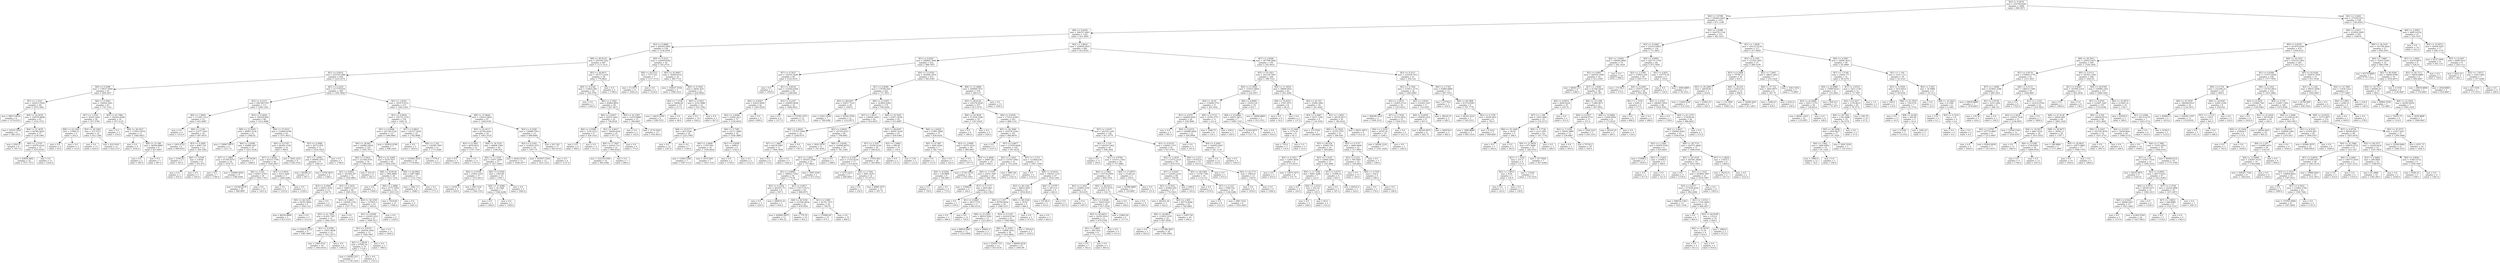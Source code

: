 digraph Tree {
node [shape=box] ;
0 [label="X[3] <= 0.4479\nmse = 332700.8585\nsamples = 2000\nvalue = 996.3975"] ;
1 [label="X[6] <= 3.0789\nmse = 293843.0925\nsamples = 1472\nvalue = 871.1189"] ;
0 -> 1 [labeldistance=2.5, labelangle=45, headlabel="True"] ;
2 [label="X[0] <= 0.6166\nmse = 266357.4401\nsamples = 1221\nvalue = 951.2695"] ;
1 -> 2 ;
3 [label="X[2] <= 6.0866\nmse = 264293.0901\nsamples = 539\nvalue = 1126.2839"] ;
2 -> 3 ;
4 [label="X[8] <= 40.0118\nmse = 250199.3162\nsamples = 497\nvalue = 1171.5131"] ;
3 -> 4 ;
5 [label="X[1] <= 0.8432\nmse = 235530.1866\nsamples = 439\nvalue = 1223.2574"] ;
4 -> 5 ;
6 [label="X[0] <= 0.5298\nmse = 179037.4469\nsamples = 91\nvalue = 909.2637"] ;
5 -> 6 ;
7 [label="X[7] <= 1.5321\nmse = 162015.5594\nsamples = 49\nvalue = 1074.3061"] ;
6 -> 7 ;
8 [label="mse = 98073.8056\nsamples = 6\nvalue = 1374.8333"] ;
7 -> 8 ;
9 [label="X[4] <= 22.5678\nmse = 156576.8848\nsamples = 43\nvalue = 1032.3721"] ;
7 -> 9 ;
10 [label="mse = 43555.5556\nsamples = 6\nvalue = 380.3333"] ;
9 -> 10 ;
11 [label="X[4] <= 31.3678\nmse = 94780.5829\nsamples = 37\nvalue = 1138.1081"] ;
9 -> 11 ;
12 [label="mse = 4563.0\nsamples = 4\nvalue = 1817.0"] ;
11 -> 12 ;
13 [label="X[6] <= 2.5797\nmse = 43078.4518\nsamples = 33\nvalue = 1055.8182"] ;
11 -> 13 ;
14 [label="mse = 63858.3802\nsamples = 22\nvalue = 1071.7273"] ;
13 -> 14 ;
15 [label="mse = 0.0\nsamples = 11\nvalue = 1024.0"] ;
13 -> 15 ;
16 [label="X[0] <= 0.5945\nmse = 130042.2041\nsamples = 42\nvalue = 716.7143"] ;
6 -> 16 ;
17 [label="X[7] <= 1.5321\nmse = 25035.2441\nsamples = 26\nvalue = 557.5769"] ;
16 -> 17 ;
18 [label="X[8] <= 22.2303\nmse = 11990.25\nsamples = 4\nvalue = 202.5"] ;
17 -> 18 ;
19 [label="mse = 0.0\nsamples = 2\nvalue = 93.0"] ;
18 -> 19 ;
20 [label="mse = 0.0\nsamples = 2\nvalue = 312.0"] ;
18 -> 20 ;
21 [label="X[5] <= 44.3493\nmse = 315.5723\nsamples = 22\nvalue = 622.1364"] ;
17 -> 21 ;
22 [label="mse = 0.0\nsamples = 11\nvalue = 620.0"] ;
21 -> 22 ;
23 [label="mse = 622.0165\nsamples = 11\nvalue = 624.2727"] ;
21 -> 23 ;
24 [label="X[5] <= 41.7981\nmse = 192652.8398\nsamples = 16\nvalue = 975.3125"] ;
16 -> 24 ;
25 [label="mse = 0.0\nsamples = 3\nvalue = 510.0"] ;
24 -> 25 ;
26 [label="X[4] <= 36.3427\nmse = 175615.5976\nsamples = 13\nvalue = 1082.6923"] ;
24 -> 26 ;
27 [label="mse = 0.0\nsamples = 4\nvalue = 1634.0"] ;
26 -> 27 ;
28 [label="X[8] <= 23.188\nmse = 58544.8889\nsamples = 9\nvalue = 837.6667"] ;
26 -> 28 ;
29 [label="mse = 0.0\nsamples = 2\nvalue = 385.0"] ;
28 -> 29 ;
30 [label="mse = 0.0\nsamples = 7\nvalue = 967.0"] ;
28 -> 30 ;
31 [label="X[2] <= 2.2229\nmse = 217779.818\nsamples = 348\nvalue = 1305.3649"] ;
5 -> 31 ;
32 [label="X[3] <= 0.2215\nmse = 206748.5787\nsamples = 111\nvalue = 1092.1261"] ;
31 -> 32 ;
33 [label="X[4] <= 1.8929\nmse = 117262.1512\nsamples = 23\nvalue = 631.6087"] ;
32 -> 33 ;
34 [label="mse = 0.0\nsamples = 4\nvalue = 1314.0"] ;
33 -> 34 ;
35 [label="X[6] <= 2.536\nmse = 23277.1025\nsamples = 19\nvalue = 487.9474"] ;
33 -> 35 ;
36 [label="mse = 1003.4722\nsamples = 6\nvalue = 689.8333"] ;
35 -> 36 ;
37 [label="X[3] <= 0.2085\nmse = 6063.716\nsamples = 13\nvalue = 394.7692"] ;
35 -> 37 ;
38 [label="mse = 2190.24\nsamples = 5\nvalue = 303.4"] ;
37 -> 38 ;
39 [label="X[4] <= 3.6746\nmse = 5.8594\nsamples = 8\nvalue = 451.875"] ;
37 -> 39 ;
40 [label="mse = 0.0\nsamples = 3\nvalue = 455.0"] ;
39 -> 40 ;
41 [label="mse = 0.0\nsamples = 5\nvalue = 450.0"] ;
39 -> 41 ;
42 [label="X[3] <= 0.2829\nmse = 160220.909\nsamples = 88\nvalue = 1212.4886"] ;
32 -> 42 ;
43 [label="X[8] <= 21.0293\nmse = 99497.5136\nsamples = 25\nvalue = 1566.92"] ;
42 -> 43 ;
44 [label="mse = 138997.6875\nsamples = 4\nvalue = 1227.75"] ;
43 -> 44 ;
45 [label="X[6] <= 2.8386\nmse = 65888.3447\nsamples = 21\nvalue = 1631.5238"] ;
43 -> 45 ;
46 [label="X[7] <= 1.2802\nmse = 67344.9375\nsamples = 16\nvalue = 1676.75"] ;
45 -> 46 ;
47 [label="mse = 0.0\nsamples = 7\nvalue = 1780.0"] ;
46 -> 47 ;
48 [label="mse = 104983.8025\nsamples = 9\nvalue = 1596.4444"] ;
46 -> 48 ;
49 [label="mse = 33736.96\nsamples = 5\nvalue = 1486.8"] ;
45 -> 49 ;
50 [label="X[4] <= 27.0331\nmse = 114685.9748\nsamples = 63\nvalue = 1071.8413"] ;
42 -> 50 ;
51 [label="X[0] <= 0.5745\nmse = 89369.1538\nsamples = 52\nvalue = 999.0"] ;
50 -> 51 ;
52 [label="X[7] <= 1.8392\nmse = 83315.7769\nsamples = 46\nvalue = 1043.6957"] ;
51 -> 52 ;
53 [label="X[0] <= 0.541\nmse = 85811.0703\nsamples = 39\nvalue = 1003.1795"] ;
52 -> 53 ;
54 [label="mse = 114340.6278\nsamples = 29\nvalue = 986.6897"] ;
53 -> 54 ;
55 [label="mse = 0.0\nsamples = 10\nvalue = 1051.0"] ;
53 -> 55 ;
56 [label="X[3] <= 0.4016\nmse = 9312.2449\nsamples = 7\nvalue = 1269.4286"] ;
52 -> 56 ;
57 [label="mse = 0.0\nsamples = 4\nvalue = 1353.0"] ;
56 -> 57 ;
58 [label="mse = 0.0\nsamples = 3\nvalue = 1158.0"] ;
56 -> 58 ;
59 [label="mse = 3042.2222\nsamples = 6\nvalue = 656.3333"] ;
51 -> 59 ;
60 [label="X[3] <= 0.3686\nmse = 90712.876\nsamples = 11\nvalue = 1416.1818"] ;
50 -> 60 ;
61 [label="X[7] <= 1.8392\nmse = 60908.1875\nsamples = 8\nvalue = 1284.25"] ;
60 -> 61 ;
62 [label="mse = 66306.25\nsamples = 2\nvalue = 947.5"] ;
61 -> 62 ;
63 [label="mse = 8708.5833\nsamples = 6\nvalue = 1396.5"] ;
61 -> 63 ;
64 [label="mse = 0.0\nsamples = 3\nvalue = 1768.0"] ;
60 -> 64 ;
65 [label="X[1] <= 1.0252\nmse = 191675.6151\nsamples = 237\nvalue = 1405.2363"] ;
31 -> 65 ;
66 [label="X[1] <= 0.9924\nmse = 193732.1376\nsamples = 150\nvalue = 1495.32"] ;
65 -> 66 ;
67 [label="X[1] <= 0.9498\nmse = 191750.5726\nsamples = 127\nvalue = 1446.8661"] ;
66 -> 67 ;
68 [label="X[4] <= 28.903\nmse = 149962.0816\nsamples = 120\nvalue = 1495.7917"] ;
67 -> 68 ;
69 [label="X[0] <= 0.5923\nmse = 211500.9701\nsamples = 74\nvalue = 1396.0541"] ;
68 -> 69 ;
70 [label="X[1] <= 0.8921\nmse = 181959.347\nsamples = 72\nvalue = 1426.9861"] ;
69 -> 70 ;
71 [label="X[3] <= 0.3944\nmse = 64052.3542\nsamples = 12\nvalue = 1156.75"] ;
70 -> 71 ;
72 [label="X[5] <= 44.5223\nmse = 69781.6094\nsamples = 8\nvalue = 1063.125"] ;
71 -> 72 ;
73 [label="mse = 86250.8889\nsamples = 3\nvalue = 813.3333"] ;
72 -> 73 ;
74 [label="mse = 0.0\nsamples = 5\nvalue = 1213.0"] ;
72 -> 74 ;
75 [label="mse = 0.0\nsamples = 4\nvalue = 1344.0"] ;
71 -> 75 ;
76 [label="X[3] <= 0.3425\nmse = 188014.1322\nsamples = 60\nvalue = 1481.0333"] ;
70 -> 76 ;
77 [label="X[3] <= 0.2823\nmse = 194440.1192\nsamples = 35\nvalue = 1357.7714"] ;
76 -> 77 ;
78 [label="X[5] <= 41.7852\nmse = 61422.7367\nsamples = 31\nvalue = 1492.1935"] ;
77 -> 78 ;
79 [label="mse = 123670.2222\nsamples = 9\nvalue = 1687.6667"] ;
78 -> 79 ;
80 [label="X[1] <= 0.9399\nmse = 13931.9938\nsamples = 22\nvalue = 1412.2273"] ;
78 -> 80 ;
81 [label="mse = 2380.4722\nsamples = 18\nvalue = 1463.8333"] ;
80 -> 81 ;
82 [label="mse = 0.0\nsamples = 4\nvalue = 1180.0"] ;
80 -> 82 ;
83 [label="mse = 0.0\nsamples = 4\nvalue = 316.0"] ;
77 -> 83 ;
84 [label="X[4] <= 26.3195\nmse = 127967.6\nsamples = 25\nvalue = 1653.6"] ;
76 -> 84 ;
85 [label="X[1] <= 0.9399\nmse = 122055.0321\nsamples = 23\nvalue = 1690.5217"] ;
84 -> 85 ;
86 [label="X[1] <= 0.9319\nmse = 202636.3056\nsamples = 12\nvalue = 1568.1667"] ;
85 -> 86 ;
87 [label="X[2] <= 2.8628\nmse = 97085.16\nsamples = 10\nvalue = 1724.2"] ;
86 -> 87 ;
88 [label="mse = 138363.551\nsamples = 7\nvalue = 1734.1429"] ;
87 -> 88 ;
89 [label="mse = 0.0\nsamples = 3\nvalue = 1701.0"] ;
87 -> 89 ;
90 [label="mse = 0.0\nsamples = 2\nvalue = 788.0"] ;
86 -> 90 ;
91 [label="mse = 0.0\nsamples = 11\nvalue = 1824.0"] ;
85 -> 91 ;
92 [label="mse = 0.0\nsamples = 2\nvalue = 1229.0"] ;
84 -> 92 ;
93 [label="mse = 552.25\nsamples = 2\nvalue = 282.5"] ;
69 -> 93 ;
94 [label="X[5] <= 41.2299\nmse = 9218.7037\nsamples = 46\nvalue = 1656.2391"] ;
68 -> 94 ;
95 [label="X[8] <= 29.8136\nmse = 7802.8894\nsamples = 29\nvalue = 1611.7241"] ;
94 -> 95 ;
96 [label="mse = 0.0\nsamples = 5\nvalue = 1509.0"] ;
95 -> 96 ;
97 [label="X[6] <= 2.4886\nmse = 6772.1094\nsamples = 24\nvalue = 1633.125"] ;
95 -> 97 ;
98 [label="mse = 7619.84\nsamples = 15\nvalue = 1598.4"] ;
97 -> 98 ;
99 [label="mse = 0.0\nsamples = 9\nvalue = 1691.0"] ;
97 -> 99 ;
100 [label="X[4] <= 44.6983\nmse = 2487.0865\nsamples = 17\nvalue = 1732.1765"] ;
94 -> 100 ;
101 [label="mse = 1681.75\nsamples = 8\nvalue = 1688.5"] ;
100 -> 101 ;
102 [label="mse = 0.0\nsamples = 9\nvalue = 1771.0"] ;
100 -> 102 ;
103 [label="mse = 163632.9796\nsamples = 7\nvalue = 608.1429"] ;
67 -> 103 ;
104 [label="X[7] <= 0.8823\nmse = 120127.2439\nsamples = 23\nvalue = 1762.8696"] ;
66 -> 104 ;
105 [label="mse = 0.0\nsamples = 2\nvalue = 1652.0"] ;
104 -> 105 ;
106 [label="X[6] <= 2.192\nmse = 130285.7687\nsamples = 21\nvalue = 1773.4286"] ;
104 -> 106 ;
107 [label="mse = 143084.3435\nsamples = 19\nvalue = 1778.8421"] ;
106 -> 107 ;
108 [label="mse = 5776.0\nsamples = 2\nvalue = 1722.0"] ;
106 -> 108 ;
109 [label="X[8] <= 37.8644\nmse = 150015.0855\nsamples = 87\nvalue = 1249.9195"] ;
65 -> 109 ;
110 [label="X[5] <= 41.8117\nmse = 83764.0429\nsamples = 54\nvalue = 1403.3519"] ;
109 -> 110 ;
111 [label="X[3] <= 0.3401\nmse = 6870.0612\nsamples = 14\nvalue = 1707.7143"] ;
110 -> 111 ;
112 [label="mse = 0.0\nsamples = 3\nvalue = 1549.0"] ;
111 -> 112 ;
113 [label="mse = 0.0\nsamples = 11\nvalue = 1751.0"] ;
111 -> 113 ;
114 [label="X[8] <= 34.3333\nmse = 66906.1944\nsamples = 40\nvalue = 1296.825"] ;
110 -> 114 ;
115 [label="X[4] <= 11.3354\nmse = 33071.2099\nsamples = 27\nvalue = 1417.4444"] ;
114 -> 115 ;
116 [label="X[0] <= 0.5538\nmse = 21903.2318\nsamples = 17\nvalue = 1312.9412"] ;
115 -> 116 ;
117 [label="mse = 14161.0\nsamples = 2\nvalue = 929.0"] ;
116 -> 117 ;
118 [label="mse = 660.1156\nsamples = 15\nvalue = 1364.1333"] ;
116 -> 118 ;
119 [label="X[0] <= 0.5594\nmse = 1929.69\nsamples = 10\nvalue = 1595.1"] ;
115 -> 119 ;
120 [label="X[4] <= 27.6986\nmse = 16.5306\nsamples = 7\nvalue = 1566.4286"] ;
119 -> 120 ;
121 [label="mse = 0.0\nsamples = 2\nvalue = 1560.0"] ;
120 -> 121 ;
122 [label="mse = 0.0\nsamples = 5\nvalue = 1569.0"] ;
120 -> 122 ;
123 [label="mse = 0.0\nsamples = 3\nvalue = 1662.0"] ;
119 -> 123 ;
124 [label="mse = 44202.6746\nsamples = 13\nvalue = 1046.3077"] ;
114 -> 124 ;
125 [label="X[3] <= 0.3209\nmse = 156866.7952\nsamples = 33\nvalue = 998.8485"] ;
109 -> 125 ;
126 [label="X[3] <= 0.3183\nmse = 315824.1875\nsamples = 16\nvalue = 1057.75"] ;
125 -> 126 ;
127 [label="mse = 418307.5556\nsamples = 12\nvalue = 1031.3333"] ;
126 -> 127 ;
128 [label="mse = 0.0\nsamples = 4\nvalue = 1137.0"] ;
126 -> 128 ;
129 [label="mse = 921.301\nsamples = 17\nvalue = 943.4118"] ;
125 -> 129 ;
130 [label="X[5] <= 44.9071\nmse = 187573.2224\nsamples = 58\nvalue = 779.8621"] ;
4 -> 130 ;
131 [label="X[0] <= 0.5146\nmse = 118832.085\nsamples = 54\nvalue = 704.3704"] ;
130 -> 131 ;
132 [label="mse = 0.0\nsamples = 5\nvalue = 1263.0"] ;
131 -> 132 ;
133 [label="X[6] <= 2.1642\nmse = 95864.8855\nsamples = 49\nvalue = 647.3673"] ;
131 -> 133 ;
134 [label="X[6] <= 2.0957\nmse = 92670.1843\nsamples = 34\nvalue = 758.8529"] ;
133 -> 134 ;
135 [label="X[6] <= 2.0589\nmse = 7120.2222\nsamples = 9\nvalue = 430.3333"] ;
134 -> 135 ;
136 [label="mse = 0.0\nsamples = 6\nvalue = 490.0"] ;
135 -> 136 ;
137 [label="mse = 0.0\nsamples = 3\nvalue = 311.0"] ;
135 -> 137 ;
138 [label="X[2] <= 4.6017\nmse = 70628.0256\nsamples = 25\nvalue = 877.12"] ;
134 -> 138 ;
139 [label="X[4] <= 17.3647\nmse = 81622.712\nsamples = 21\nvalue = 896.9524"] ;
138 -> 139 ;
140 [label="mse = 122218.5306\nsamples = 14\nvalue = 905.4286"] ;
139 -> 140 ;
141 [label="mse = 0.0\nsamples = 7\nvalue = 880.0"] ;
139 -> 141 ;
142 [label="mse = 0.0\nsamples = 4\nvalue = 773.0"] ;
138 -> 142 ;
143 [label="X[5] <= 41.2587\nmse = 11076.0889\nsamples = 15\nvalue = 394.6667"] ;
133 -> 143 ;
144 [label="mse = 0.0\nsamples = 2\nvalue = 162.0"] ;
143 -> 144 ;
145 [label="mse = 3170.5562\nsamples = 13\nvalue = 430.4615"] ;
143 -> 145 ;
146 [label="mse = 0.0\nsamples = 4\nvalue = 1799.0"] ;
130 -> 146 ;
147 [label="X[0] <= 0.5212\nmse = 120409.8282\nsamples = 42\nvalue = 591.0714"] ;
3 -> 147 ;
148 [label="X[8] <= 20.2513\nmse = 7573.102\nsamples = 7\nvalue = 1117.5714"] ;
147 -> 148 ;
149 [label="mse = 15.1875\nsamples = 4\nvalue = 1042.25"] ;
148 -> 149 ;
150 [label="mse = 0.0\nsamples = 3\nvalue = 1218.0"] ;
148 -> 150 ;
151 [label="X[5] <= 43.6607\nmse = 76448.6335\nsamples = 35\nvalue = 485.7714"] ;
147 -> 151 ;
152 [label="mse = 193027.5556\nsamples = 3\nvalue = 1090.3333"] ;
151 -> 152 ;
153 [label="X[0] <= 0.5392\nmse = 28041.835\nsamples = 32\nvalue = 429.0938"] ;
151 -> 153 ;
154 [label="X[2] <= 7.1536\nmse = 19686.64\nsamples = 10\nvalue = 217.4"] ;
153 -> 154 ;
155 [label="mse = 16435.5556\nsamples = 6\nvalue = 298.3333"] ;
154 -> 155 ;
156 [label="mse = 0.0\nsamples = 4\nvalue = 96.0"] ;
154 -> 156 ;
157 [label="X[0] <= 0.5451\nmse = 2210.3988\nsamples = 22\nvalue = 525.3182"] ;
153 -> 157 ;
158 [label="mse = 0.0\nsamples = 19\nvalue = 544.0"] ;
157 -> 158 ;
159 [label="mse = 0.0\nsamples = 3\nvalue = 407.0"] ;
157 -> 159 ;
160 [label="X[2] <= 2.8654\nmse = 224649.5035\nsamples = 682\nvalue = 812.9516"] ;
2 -> 160 ;
161 [label="X[1] <= 0.8247\nmse = 208892.7849\nsamples = 532\nvalue = 888.7857"] ;
160 -> 161 ;
162 [label="X[7] <= 0.7627\nmse = 124535.4289\nsamples = 60\nvalue = 1232.9333"] ;
161 -> 162 ;
163 [label="mse = 0.0\nsamples = 2\nvalue = 1954.0"] ;
162 -> 163 ;
164 [label="X[1] <= 0.8218\nmse = 110282.6504\nsamples = 58\nvalue = 1208.069"] ;
162 -> 164 ;
165 [label="X[0] <= 0.8267\nmse = 43625.4994\nsamples = 42\nvalue = 1285.0238"] ;
164 -> 165 ;
166 [label="X[2] <= 2.0048\nmse = 25584.2411\nsamples = 37\nvalue = 1338.4054"] ;
165 -> 166 ;
167 [label="X[8] <= 33.0177\nmse = 923.5346\nsamples = 19\nvalue = 1223.7895"] ;
166 -> 167 ;
168 [label="mse = 0.0\nsamples = 12\nvalue = 1247.0"] ;
167 -> 168 ;
169 [label="mse = 0.0\nsamples = 7\nvalue = 1184.0"] ;
167 -> 169 ;
170 [label="X[0] <= 0.7385\nmse = 23111.3488\nsamples = 18\nvalue = 1459.3889"] ;
166 -> 170 ;
171 [label="X[6] <= 2.6468\nmse = 11547.801\nsamples = 14\nvalue = 1520.6429"] ;
170 -> 171 ;
172 [label="mse = 12460.5306\nsamples = 7\nvalue = 1587.5714"] ;
171 -> 172 ;
173 [label="mse = 1676.2041\nsamples = 7\nvalue = 1453.7143"] ;
171 -> 173 ;
174 [label="X[1] <= 0.8206\nmse = 4489.0\nsamples = 4\nvalue = 1245.0"] ;
170 -> 174 ;
175 [label="mse = 0.0\nsamples = 2\nvalue = 1178.0"] ;
174 -> 175 ;
176 [label="mse = 0.0\nsamples = 2\nvalue = 1312.0"] ;
174 -> 176 ;
177 [label="mse = 0.0\nsamples = 5\nvalue = 890.0"] ;
165 -> 177 ;
178 [label="X[3] <= 0.2207\nmse = 228905.6836\nsamples = 16\nvalue = 1006.0625"] ;
164 -> 178 ;
179 [label="mse = 0.0\nsamples = 4\nvalue = 1277.0"] ;
178 -> 179 ;
180 [label="mse = 272582.1875\nsamples = 12\nvalue = 915.75"] ;
178 -> 180 ;
181 [label="X[4] <= 12.9703\nmse = 202646.7019\nsamples = 472\nvalue = 845.0381"] ;
161 -> 181 ;
182 [label="X[1] <= 0.8366\nmse = 176766.456\nsamples = 202\nvalue = 717.3911"] ;
181 -> 182 ;
183 [label="X[5] <= 48.6297\nmse = 93037.7143\nsamples = 28\nvalue = 1095.0"] ;
182 -> 183 ;
184 [label="mse = 21811.9592\nsamples = 7\nvalue = 708.4286"] ;
183 -> 184 ;
185 [label="mse = 50362.9796\nsamples = 21\nvalue = 1223.8571"] ;
183 -> 185 ;
186 [label="X[8] <= 21.0293\nmse = 163602.4294\nsamples = 174\nvalue = 656.6264"] ;
182 -> 186 ;
187 [label="X[7] <= 1.6615\nmse = 230620.3285\nsamples = 82\nvalue = 814.8415"] ;
186 -> 187 ;
188 [label="X[6] <= 2.4626\nmse = 175757.5586\nsamples = 16\nvalue = 1248.9375"] ;
187 -> 188 ;
189 [label="X[7] <= 1.2883\nmse = 64234.9587\nsamples = 11\nvalue = 1004.3636"] ;
188 -> 189 ;
190 [label="mse = 0.0\nsamples = 6\nvalue = 773.0"] ;
189 -> 190 ;
191 [label="mse = 0.0\nsamples = 5\nvalue = 1282.0"] ;
189 -> 191 ;
192 [label="mse = 0.0\nsamples = 5\nvalue = 1787.0"] ;
188 -> 192 ;
193 [label="X[2] <= 2.0029\nmse = 187163.6327\nsamples = 66\nvalue = 709.6061"] ;
187 -> 193 ;
194 [label="mse = 3820.2479\nsamples = 11\nvalue = 351.4545"] ;
193 -> 194 ;
195 [label="X[6] <= 2.8204\nmse = 193046.9078\nsamples = 55\nvalue = 781.2364"] ;
193 -> 195 ;
196 [label="X[1] <= 1.0821\nmse = 185435.3948\nsamples = 53\nvalue = 757.9623"] ;
195 -> 196 ;
197 [label="X[1] <= 0.8965\nmse = 190952.7184\nsamples = 50\nvalue = 775.04"] ;
196 -> 197 ;
198 [label="X[3] <= 0.2354\nmse = 262521.75\nsamples = 8\nvalue = 597.5"] ;
197 -> 198 ;
199 [label="mse = 0.0\nsamples = 3\nvalue = 229.0"] ;
198 -> 199 ;
200 [label="mse = 289674.24\nsamples = 5\nvalue = 818.6"] ;
198 -> 200 ;
201 [label="X[1] <= 0.9017\nmse = 170173.0272\nsamples = 42\nvalue = 808.8571"] ;
197 -> 201 ;
202 [label="X[8] <= 20.5192\nmse = 233340.0434\nsamples = 22\nvalue = 870.9545"] ;
201 -> 202 ;
203 [label="mse = 424845.6875\nsamples = 12\nvalue = 903.25"] ;
202 -> 203 ;
204 [label="mse = 779.76\nsamples = 10\nvalue = 832.2"] ;
202 -> 204 ;
205 [label="X[1] <= 0.989\nmse = 91781.7475\nsamples = 20\nvalue = 740.55"] ;
201 -> 205 ;
206 [label="mse = 174996.09\nsamples = 10\nvalue = 675.1"] ;
205 -> 206 ;
207 [label="mse = 0.0\nsamples = 10\nvalue = 806.0"] ;
205 -> 207 ;
208 [label="mse = 7605.5556\nsamples = 3\nvalue = 473.3333"] ;
196 -> 208 ;
209 [label="mse = 0.0\nsamples = 2\nvalue = 1398.0"] ;
195 -> 209 ;
210 [label="X[8] <= 25.7835\nmse = 61671.9556\nsamples = 92\nvalue = 515.6087"] ;
186 -> 210 ;
211 [label="X[5] <= 48.6297\nmse = 49567.4169\nsamples = 55\nvalue = 439.0364"] ;
210 -> 211 ;
212 [label="X[7] <= 3.3247\nmse = 35350.4128\nsamples = 45\nvalue = 506.6222"] ;
211 -> 212 ;
213 [label="X[3] <= 0.3347\nmse = 17252.6159\nsamples = 17\nvalue = 413.8235"] ;
212 -> 213 ;
214 [label="mse = 5270.2222\nsamples = 3\nvalue = 608.6667"] ;
213 -> 214 ;
215 [label="X[4] <= 3.7942\nmse = 9941.9235\nsamples = 14\nvalue = 372.0714"] ;
213 -> 215 ;
216 [label="mse = 0.0\nsamples = 2\nvalue = 254.0"] ;
215 -> 216 ;
217 [label="mse = 8888.1875\nsamples = 12\nvalue = 391.75"] ;
215 -> 217 ;
218 [label="mse = 37935.463\nsamples = 28\nvalue = 562.9643"] ;
212 -> 218 ;
219 [label="X[2] <= 2.0801\nmse = 489.69\nsamples = 10\nvalue = 134.9"] ;
211 -> 219 ;
220 [label="mse = 0.0\nsamples = 5\nvalue = 157.0"] ;
219 -> 220 ;
221 [label="mse = 2.56\nsamples = 5\nvalue = 112.8"] ;
219 -> 221 ;
222 [label="X[6] <= 2.8426\nmse = 57993.5968\nsamples = 37\nvalue = 629.4324"] ;
210 -> 222 ;
223 [label="X[5] <= 47.487\nmse = 2605.9184\nsamples = 7\nvalue = 392.7143"] ;
222 -> 223 ;
224 [label="mse = 0.0\nsamples = 2\nvalue = 312.0"] ;
223 -> 224 ;
225 [label="mse = 0.0\nsamples = 5\nvalue = 425.0"] ;
223 -> 225 ;
226 [label="X[2] <= 2.0048\nmse = 54791.6222\nsamples = 30\nvalue = 684.6667"] ;
222 -> 226 ;
227 [label="mse = 0.0\nsamples = 5\nvalue = 1077.0"] ;
226 -> 227 ;
228 [label="X[3] <= 0.3606\nmse = 28807.84\nsamples = 25\nvalue = 606.2"] ;
226 -> 228 ;
229 [label="X[4] <= 8.9592\nmse = 138.8889\nsamples = 6\nvalue = 766.6667"] ;
228 -> 229 ;
230 [label="mse = 0.0\nsamples = 2\nvalue = 750.0"] ;
229 -> 230 ;
231 [label="mse = 0.0\nsamples = 4\nvalue = 775.0"] ;
229 -> 231 ;
232 [label="mse = 27161.9335\nsamples = 19\nvalue = 555.5263"] ;
228 -> 232 ;
233 [label="X[8] <= 31.4688\nmse = 200698.7671\nsamples = 270\nvalue = 940.537"] ;
181 -> 233 ;
234 [label="X[5] <= 40.6126\nmse = 195270.4528\nsamples = 257\nvalue = 913.1479"] ;
233 -> 234 ;
235 [label="X[8] <= 24.5636\nmse = 373230.2296\nsamples = 14\nvalue = 1347.6429"] ;
234 -> 235 ;
236 [label="mse = 0.0\nsamples = 9\nvalue = 1803.0"] ;
235 -> 236 ;
237 [label="mse = 0.0\nsamples = 5\nvalue = 528.0"] ;
235 -> 237 ;
238 [label="X[0] <= 0.6505\nmse = 173514.4394\nsamples = 243\nvalue = 888.1152"] ;
234 -> 238 ;
239 [label="X[5] <= 44.3669\nmse = 145570.1556\nsamples = 107\nvalue = 984.8879"] ;
238 -> 239 ;
240 [label="mse = 0.0\nsamples = 5\nvalue = 1537.0"] ;
239 -> 240 ;
241 [label="X[7] <= 0.9877\nmse = 137030.9296\nsamples = 102\nvalue = 957.8235"] ;
239 -> 241 ;
242 [label="X[2] <= 2.1621\nmse = 133167.5942\nsamples = 31\nvalue = 753.2258"] ;
241 -> 242 ;
243 [label="X[6] <= 2.7259\nmse = 20141.1967\nsamples = 26\nvalue = 604.7308"] ;
242 -> 243 ;
244 [label="mse = 13068.0\nsamples = 4\nvalue = 344.0"] ;
243 -> 244 ;
245 [label="X[7] <= 0.7137\nmse = 6819.845\nsamples = 22\nvalue = 652.1364"] ;
243 -> 245 ;
246 [label="mse = 0.0\nsamples = 5\nvalue = 539.0"] ;
245 -> 246 ;
247 [label="X[1] <= 0.8483\nmse = 3953.7716\nsamples = 17\nvalue = 685.4118"] ;
245 -> 247 ;
248 [label="mse = 0.0\nsamples = 5\nvalue = 588.0"] ;
247 -> 248 ;
249 [label="mse = 0.0\nsamples = 12\nvalue = 726.0"] ;
247 -> 249 ;
250 [label="mse = 9987.84\nsamples = 5\nvalue = 1525.4"] ;
242 -> 250 ;
251 [label="X[7] <= 1.1371\nmse = 112460.638\nsamples = 71\nvalue = 1047.1549"] ;
241 -> 251 ;
252 [label="mse = 0.0\nsamples = 4\nvalue = 1533.0"] ;
251 -> 252 ;
253 [label="X[8] <= 23.8322\nmse = 104241.1121\nsamples = 67\nvalue = 1018.1493"] ;
251 -> 253 ;
254 [label="X[5] <= 49.1342\nmse = 96823.9291\nsamples = 61\nvalue = 1054.8525"] ;
253 -> 254 ;
255 [label="X[6] <= 2.207\nmse = 90790.6059\nsamples = 56\nvalue = 1089.5357"] ;
254 -> 255 ;
256 [label="X[8] <= 21.0293\nmse = 98410.5562\nsamples = 13\nvalue = 1223.4615"] ;
255 -> 256 ;
257 [label="mse = 99818.2645\nsamples = 11\nvalue = 1222.0909"] ;
256 -> 257 ;
258 [label="mse = 90601.0\nsamples = 2\nvalue = 1231.0"] ;
256 -> 258 ;
259 [label="X[3] <= 0.3197\nmse = 81424.9746\nsamples = 43\nvalue = 1049.0465"] ;
255 -> 259 ;
260 [label="X[8] <= 21.0293\nmse = 72668.1634\nsamples = 38\nvalue = 1016.6842"] ;
259 -> 260 ;
261 [label="mse = 32929.7751\nsamples = 13\nvalue = 923.6154"] ;
260 -> 261 ;
262 [label="mse = 86485.8336\nsamples = 25\nvalue = 1065.08"] ;
260 -> 262 ;
263 [label="mse = 79524.0\nsamples = 5\nvalue = 1295.0"] ;
259 -> 263 ;
264 [label="X[5] <= 49.2526\nmse = 29.04\nsamples = 5\nvalue = 666.4"] ;
254 -> 264 ;
265 [label="mse = 0.0\nsamples = 2\nvalue = 673.0"] ;
264 -> 265 ;
266 [label="mse = 0.0\nsamples = 3\nvalue = 662.0"] ;
264 -> 266 ;
267 [label="X[6] <= 2.5797\nmse = 26713.0\nsamples = 6\nvalue = 645.0"] ;
253 -> 267 ;
268 [label="mse = 53138.0\nsamples = 3\nvalue = 633.0"] ;
267 -> 268 ;
269 [label="mse = 0.0\nsamples = 3\nvalue = 657.0"] ;
267 -> 269 ;
270 [label="X[7] <= 2.0197\nmse = 182335.1245\nsamples = 136\nvalue = 811.9779"] ;
238 -> 270 ;
271 [label="X[2] <= 2.126\nmse = 165410.1402\nsamples = 45\nvalue = 598.2444"] ;
270 -> 271 ;
272 [label="mse = 0.0\nsamples = 11\nvalue = 200.0"] ;
271 -> 272 ;
273 [label="X[1] <= 0.9769\nmse = 151013.1393\nsamples = 34\nvalue = 727.0882"] ;
271 -> 273 ;
274 [label="X[6] <= 2.7862\nmse = 125730.9584\nsamples = 29\nvalue = 809.2759"] ;
273 -> 274 ;
275 [label="X[2] <= 2.1621\nmse = 116892.2358\nsamples = 21\nvalue = 914.619"] ;
274 -> 275 ;
276 [label="mse = 0.0\nsamples = 3\nvalue = 1497.0"] ;
275 -> 276 ;
277 [label="X[1] <= 0.9244\nmse = 70425.0247\nsamples = 18\nvalue = 817.5556"] ;
275 -> 277 ;
278 [label="X[5] <= 45.8453\nmse = 19259.3018\nsamples = 13\nvalue = 679.0769"] ;
277 -> 278 ;
279 [label="X[1] <= 0.8687\nmse = 290.5432\nsamples = 9\nvalue = 771.1111"] ;
278 -> 279 ;
280 [label="mse = 0.0\nsamples = 7\nvalue = 762.0"] ;
279 -> 280 ;
281 [label="mse = 0.0\nsamples = 2\nvalue = 803.0"] ;
279 -> 281 ;
282 [label="mse = 0.0\nsamples = 4\nvalue = 472.0"] ;
278 -> 282 ;
283 [label="mse = 23965.44\nsamples = 5\nvalue = 1177.6"] ;
277 -> 283 ;
284 [label="X[5] <= 46.6212\nmse = 43335.9375\nsamples = 8\nvalue = 532.75"] ;
274 -> 284 ;
285 [label="mse = 0.0\nsamples = 3\nvalue = 264.0"] ;
284 -> 285 ;
286 [label="mse = 0.0\nsamples = 5\nvalue = 694.0"] ;
284 -> 286 ;
287 [label="X[4] <= 27.0874\nmse = 31240.24\nsamples = 5\nvalue = 250.4"] ;
273 -> 287 ;
288 [label="mse = 41088.8889\nsamples = 3\nvalue = 316.6667"] ;
287 -> 288 ;
289 [label="mse = 0.0\nsamples = 2\nvalue = 151.0"] ;
287 -> 289 ;
290 [label="X[1] <= 0.8718\nmse = 156943.7375\nsamples = 91\nvalue = 917.6703"] ;
270 -> 290 ;
291 [label="X[2] <= 2.3619\nmse = 113372.2235\nsamples = 76\nvalue = 819.5132"] ;
290 -> 291 ;
292 [label="X[7] <= 4.6247\nmse = 110245.2142\nsamples = 60\nvalue = 740.95"] ;
291 -> 292 ;
293 [label="X[3] <= 0.3432\nmse = 93466.109\nsamples = 57\nvalue = 774.5263"] ;
292 -> 293 ;
294 [label="mse = 201421.44\nsamples = 5\nvalue = 922.6"] ;
293 -> 294 ;
295 [label="X[2] <= 2.005\nmse = 80774.8206\nsamples = 52\nvalue = 760.2885"] ;
293 -> 295 ;
296 [label="X[8] <= 20.8812\nmse = 115652.5225\nsamples = 32\nvalue = 807.0938"] ;
295 -> 296 ;
297 [label="mse = 0.0\nsamples = 3\nvalue = 852.0"] ;
296 -> 297 ;
298 [label="mse = 127386.3853\nsamples = 29\nvalue = 802.4483"] ;
296 -> 298 ;
299 [label="mse = 15857.04\nsamples = 20\nvalue = 685.4"] ;
295 -> 299 ;
300 [label="mse = 648.0\nsamples = 3\nvalue = 103.0"] ;
292 -> 300 ;
301 [label="X[5] <= 48.4366\nmse = 15156.7344\nsamples = 16\nvalue = 1114.125"] ;
291 -> 301 ;
302 [label="mse = 0.0\nsamples = 2\nvalue = 874.0"] ;
301 -> 302 ;
303 [label="X[7] <= 4.1227\nmse = 7908.102\nsamples = 14\nvalue = 1148.4286"] ;
301 -> 303 ;
304 [label="mse = 0.0\nsamples = 8\nvalue = 1221.0"] ;
303 -> 304 ;
305 [label="mse = 2067.2222\nsamples = 6\nvalue = 1051.6667"] ;
303 -> 305 ;
306 [label="X[6] <= 2.123\nmse = 81552.8\nsamples = 15\nvalue = 1415.0"] ;
290 -> 306 ;
307 [label="mse = 0.0\nsamples = 3\nvalue = 875.0"] ;
306 -> 307 ;
308 [label="X[5] <= 45.1711\nmse = 10816.0\nsamples = 12\nvalue = 1550.0"] ;
306 -> 308 ;
309 [label="mse = 0.0\nsamples = 6\nvalue = 1654.0"] ;
308 -> 309 ;
310 [label="mse = 0.0\nsamples = 6\nvalue = 1446.0"] ;
308 -> 310 ;
311 [label="mse = 0.0\nsamples = 13\nvalue = 1482.0"] ;
233 -> 311 ;
312 [label="X[7] <= 2.0928\nmse = 187798.5666\nsamples = 150\nvalue = 543.9933"] ;
160 -> 312 ;
313 [label="X[5] <= 45.5011\nmse = 102136.7001\nsamples = 109\nvalue = 398.7523"] ;
312 -> 313 ;
314 [label="X[4] <= 27.6002\nmse = 157623.9004\nsamples = 47\nvalue = 524.5957"] ;
313 -> 314 ;
315 [label="X[4] <= 16.02\nmse = 114608.3755\nsamples = 37\nvalue = 441.0541"] ;
314 -> 315 ;
316 [label="X[1] <= 0.979\nmse = 126669.0059\nsamples = 26\nvalue = 538.3846"] ;
315 -> 316 ;
317 [label="mse = 0.0\nsamples = 4\nvalue = 991.0"] ;
316 -> 317 ;
318 [label="X[0] <= 0.6274\nmse = 105680.0826\nsamples = 22\nvalue = 456.0909"] ;
316 -> 318 ;
319 [label="mse = 0.0\nsamples = 5\nvalue = 167.0"] ;
318 -> 319 ;
320 [label="X[4] <= 9.2663\nmse = 104952.4567\nsamples = 17\nvalue = 541.1176"] ;
318 -> 320 ;
321 [label="mse = 0.0\nsamples = 12\nvalue = 332.0"] ;
320 -> 321 ;
322 [label="mse = 0.0\nsamples = 5\nvalue = 1043.0"] ;
320 -> 322 ;
323 [label="X[0] <= 0.7133\nmse = 10785.2727\nsamples = 11\nvalue = 211.0"] ;
315 -> 323 ;
324 [label="mse = 3366.75\nsamples = 8\nvalue = 155.5"] ;
323 -> 324 ;
325 [label="mse = 450.0\nsamples = 3\nvalue = 359.0"] ;
323 -> 325 ;
326 [label="X[0] <= 0.8406\nmse = 195412.81\nsamples = 10\nvalue = 833.7"] ;
314 -> 326 ;
327 [label="X[8] <= 23.6868\nmse = 44031.0612\nsamples = 7\nvalue = 1095.7143"] ;
326 -> 327 ;
328 [label="mse = 42304.6875\nsamples = 4\nvalue = 1217.75"] ;
327 -> 328 ;
329 [label="mse = 0.0\nsamples = 3\nvalue = 933.0"] ;
327 -> 329 ;
330 [label="mse = 14680.8889\nsamples = 3\nvalue = 222.3333"] ;
326 -> 330 ;
331 [label="X[4] <= 11.5654\nmse = 38968.0031\nsamples = 62\nvalue = 303.3548"] ;
313 -> 331 ;
332 [label="X[8] <= 33.6251\nmse = 2745.1875\nsamples = 8\nvalue = 46.25"] ;
331 -> 332 ;
333 [label="mse = 0.0\nsamples = 6\nvalue = 16.0"] ;
332 -> 333 ;
334 [label="mse = 0.0\nsamples = 2\nvalue = 137.0"] ;
332 -> 334 ;
335 [label="X[5] <= 45.743\nmse = 33090.5062\nsamples = 54\nvalue = 341.4444"] ;
331 -> 335 ;
336 [label="X[3] <= 0.3687\nmse = 6537.1358\nsamples = 9\nvalue = 134.5556"] ;
335 -> 336 ;
337 [label="X[8] <= 23.3481\nmse = 1174.25\nsamples = 6\nvalue = 81.5"] ;
336 -> 337 ;
338 [label="mse = 722.0\nsamples = 3\nvalue = 110.0"] ;
337 -> 338 ;
339 [label="mse = 2.0\nsamples = 3\nvalue = 53.0"] ;
337 -> 339 ;
340 [label="mse = 373.5556\nsamples = 3\nvalue = 240.6667"] ;
336 -> 340 ;
341 [label="X[1] <= 1.0853\nmse = 28128.4573\nsamples = 45\nvalue = 382.8222"] ;
335 -> 341 ;
342 [label="X[8] <= 22.5624\nmse = 22353.2707\nsamples = 41\nvalue = 360.439"] ;
341 -> 342 ;
343 [label="X[5] <= 46.039\nmse = 39449.795\nsamples = 19\nvalue = 409.6842"] ;
342 -> 343 ;
344 [label="X[3] <= 0.3551\nmse = 12691.8056\nsamples = 6\nvalue = 572.8333"] ;
343 -> 344 ;
345 [label="mse = 0.0\nsamples = 2\nvalue = 655.0"] ;
344 -> 345 ;
346 [label="mse = 13974.1875\nsamples = 4\nvalue = 531.75"] ;
344 -> 346 ;
347 [label="X[2] <= 5.3163\nmse = 33844.5444\nsamples = 13\nvalue = 334.3846"] ;
343 -> 347 ;
348 [label="X[4] <= 11.7836\nmse = 8061.4286\nsamples = 7\nvalue = 222.0"] ;
347 -> 348 ;
349 [label="mse = 0.0\nsamples = 3\nvalue = 324.0"] ;
348 -> 349 ;
350 [label="X[6] <= 2.5212\nmse = 452.25\nsamples = 4\nvalue = 145.5"] ;
348 -> 350 ;
351 [label="mse = 0.0\nsamples = 2\nvalue = 166.0"] ;
350 -> 351 ;
352 [label="mse = 64.0\nsamples = 2\nvalue = 125.0"] ;
350 -> 352 ;
353 [label="X[1] <= 0.8727\nmse = 31998.25\nsamples = 6\nvalue = 465.5"] ;
347 -> 353 ;
354 [label="mse = 0.0\nsamples = 3\nvalue = 507.0"] ;
353 -> 354 ;
355 [label="mse = 60552.0\nsamples = 3\nvalue = 424.0"] ;
353 -> 355 ;
356 [label="X[3] <= 0.3757\nmse = 3684.9008\nsamples = 22\nvalue = 317.9091"] ;
342 -> 356 ;
357 [label="X[3] <= 0.252\nmse = 789.5845\nsamples = 19\nvalue = 339.6842"] ;
356 -> 357 ;
358 [label="mse = 0.0\nsamples = 15\nvalue = 354.0"] ;
357 -> 358 ;
359 [label="X[0] <= 0.7425\nmse = 100.0\nsamples = 4\nvalue = 286.0"] ;
357 -> 359 ;
360 [label="mse = 0.0\nsamples = 2\nvalue = 276.0"] ;
359 -> 360 ;
361 [label="mse = 0.0\nsamples = 2\nvalue = 296.0"] ;
359 -> 361 ;
362 [label="mse = 0.0\nsamples = 3\nvalue = 180.0"] ;
356 -> 362 ;
363 [label="mse = 29551.6875\nsamples = 4\nvalue = 612.25"] ;
341 -> 363 ;
364 [label="X[3] <= 0.3511\nmse = 210356.7412\nsamples = 41\nvalue = 930.122"] ;
312 -> 364 ;
365 [label="X[2] <= 4.7292\nmse = 210011.3175\nsamples = 29\nvalue = 1063.6897"] ;
364 -> 365 ;
366 [label="X[2] <= 3.5679\nmse = 110855.4722\nsamples = 18\nvalue = 1253.8333"] ;
365 -> 366 ;
367 [label="mse = 489390.2222\nsamples = 3\nvalue = 1000.3333"] ;
366 -> 367 ;
368 [label="X[7] <= 3.7439\nmse = 19725.5822\nsamples = 15\nvalue = 1304.5333"] ;
366 -> 368 ;
369 [label="X[6] <= 2.3239\nmse = 20101.81\nsamples = 10\nvalue = 1248.3"] ;
368 -> 369 ;
370 [label="mse = 28546.1224\nsamples = 7\nvalue = 1241.1429"] ;
369 -> 370 ;
371 [label="mse = 0.0\nsamples = 3\nvalue = 1265.0"] ;
369 -> 371 ;
372 [label="mse = 0.0\nsamples = 5\nvalue = 1417.0"] ;
368 -> 372 ;
373 [label="X[2] <= 5.9519\nmse = 216293.5207\nsamples = 11\nvalue = 752.5455"] ;
365 -> 373 ;
374 [label="X[0] <= 0.6939\nmse = 195856.2222\nsamples = 9\nvalue = 857.0"] ;
373 -> 374 ;
375 [label="mse = 86320.6875\nsamples = 4\nvalue = 825.75"] ;
374 -> 375 ;
376 [label="mse = 282078.4\nsamples = 5\nvalue = 882.0"] ;
374 -> 376 ;
377 [label="mse = 38220.25\nsamples = 2\nvalue = 282.5"] ;
373 -> 377 ;
378 [label="X[6] <= 2.1762\nmse = 63884.8889\nsamples = 12\nvalue = 607.3333"] ;
364 -> 378 ;
379 [label="mse = 23778.0\nsamples = 3\nvalue = 324.0"] ;
378 -> 379 ;
380 [label="X[8] <= 28.1808\nmse = 41574.8395\nsamples = 9\nvalue = 701.7778"] ;
378 -> 380 ;
381 [label="mse = 56224.2222\nsamples = 3\nvalue = 520.3333"] ;
380 -> 381 ;
382 [label="X[2] <= 4.1758\nmse = 9558.5833\nsamples = 6\nvalue = 792.5"] ;
380 -> 382 ;
383 [label="mse = 1880.8889\nsamples = 3\nvalue = 885.3333"] ;
382 -> 383 ;
384 [label="mse = 0.2222\nsamples = 3\nvalue = 699.6667"] ;
382 -> 384 ;
385 [label="X[2] <= 3.8388\nmse = 244279.1136\nsamples = 251\nvalue = 481.2231"] ;
1 -> 385 ;
386 [label="X[3] <= 0.2468\nmse = 252433.0903\nsamples = 134\nvalue = 711.0821"] ;
385 -> 386 ;
387 [label="X[2] <= 3.4952\nmse = 169282.9682\nsamples = 70\nvalue = 562.3429"] ;
386 -> 387 ;
388 [label="X[1] <= 0.865\nmse = 140250.1006\nsamples = 52\nvalue = 412.2308"] ;
387 -> 388 ;
389 [label="mse = 86461.25\nsamples = 6\nvalue = 1260.5"] ;
388 -> 389 ;
390 [label="X[7] <= 1.6281\nmse = 41168.2424\nsamples = 46\nvalue = 301.587"] ;
388 -> 390 ;
391 [label="X[0] <= 0.6672\nmse = 4400.0224\nsamples = 25\nvalue = 229.76"] ;
390 -> 391 ;
392 [label="X[7] <= 1.198\nmse = 3393.3006\nsamples = 23\nvalue = 219.2174"] ;
391 -> 392 ;
393 [label="X[8] <= 35.1469\nmse = 29.04\nsamples = 5\nvalue = 296.4"] ;
392 -> 393 ;
394 [label="mse = 0.0\nsamples = 3\nvalue = 292.0"] ;
393 -> 394 ;
395 [label="mse = 0.0\nsamples = 2\nvalue = 303.0"] ;
393 -> 395 ;
396 [label="X[6] <= 3.7736\nmse = 2213.3951\nsamples = 18\nvalue = 197.7778"] ;
392 -> 396 ;
397 [label="X[4] <= 21.9059\nmse = 871.8489\nsamples = 15\nvalue = 180.5333"] ;
396 -> 397 ;
398 [label="X[1] <= 1.1632\nmse = 231.0\nsamples = 8\nvalue = 157.0"] ;
397 -> 398 ;
399 [label="X[2] <= 2.9933\nmse = 8.64\nsamples = 5\nvalue = 145.4"] ;
398 -> 399 ;
400 [label="mse = 0.0\nsamples = 3\nvalue = 143.0"] ;
399 -> 400 ;
401 [label="mse = 0.0\nsamples = 2\nvalue = 149.0"] ;
399 -> 401 ;
402 [label="mse = 3.5556\nsamples = 3\nvalue = 176.3333"] ;
398 -> 402 ;
403 [label="mse = 247.9592\nsamples = 7\nvalue = 207.4286"] ;
397 -> 403 ;
404 [label="mse = 0.0\nsamples = 3\nvalue = 284.0"] ;
396 -> 404 ;
405 [label="mse = 0.0\nsamples = 2\nvalue = 351.0"] ;
391 -> 405 ;
406 [label="X[8] <= 33.1296\nmse = 71486.4671\nsamples = 21\nvalue = 387.0952"] ;
390 -> 406 ;
407 [label="X[0] <= 0.5457\nmse = 66209.9733\nsamples = 15\nvalue = 472.4"] ;
406 -> 407 ;
408 [label="X[2] <= 3.1256\nmse = 59502.3889\nsamples = 12\nvalue = 539.6667"] ;
407 -> 408 ;
409 [label="mse = 0.0\nsamples = 2\nvalue = 593.0"] ;
408 -> 409 ;
410 [label="mse = 70720.2\nsamples = 10\nvalue = 529.0"] ;
408 -> 410 ;
411 [label="mse = 2544.2222\nsamples = 3\nvalue = 203.3333"] ;
407 -> 411 ;
412 [label="X[8] <= 33.9684\nmse = 21004.8056\nsamples = 6\nvalue = 173.8333"] ;
406 -> 412 ;
413 [label="mse = 44310.25\nsamples = 2\nvalue = 285.5"] ;
412 -> 413 ;
414 [label="mse = 0.0\nsamples = 4\nvalue = 118.0"] ;
412 -> 414 ;
415 [label="mse = 0.0\nsamples = 18\nvalue = 996.0"] ;
387 -> 415 ;
416 [label="X[0] <= 0.6895\nmse = 292715.1794\nsamples = 64\nvalue = 873.7656"] ;
386 -> 416 ;
417 [label="X[2] <= 2.1569\nmse = 279923.256\nsamples = 59\nvalue = 920.7119"] ;
416 -> 417 ;
418 [label="mse = 15138.0\nsamples = 3\nvalue = 275.0"] ;
417 -> 418 ;
419 [label="X[4] <= 6.4565\nmse = 270575.3186\nsamples = 56\nvalue = 955.3036"] ;
417 -> 419 ;
420 [label="X[1] <= 1.1554\nmse = 8281.0\nsamples = 8\nvalue = 577.0"] ;
419 -> 420 ;
421 [label="mse = 0.0\nsamples = 4\nvalue = 668.0"] ;
420 -> 421 ;
422 [label="mse = 0.0\nsamples = 4\nvalue = 486.0"] ;
420 -> 422 ;
423 [label="X[2] <= 2.2363\nmse = 286463.3954\nsamples = 48\nvalue = 1018.3542"] ;
419 -> 423 ;
424 [label="mse = 0.0\nsamples = 2\nvalue = 1744.0"] ;
423 -> 424 ;
425 [label="X[4] <= 41.1279\nmse = 275028.94\nsamples = 46\nvalue = 986.8043"] ;
423 -> 425 ;
426 [label="X[2] <= 2.4627\nmse = 256082.6382\nsamples = 43\nvalue = 1036.6744"] ;
425 -> 426 ;
427 [label="X[2] <= 2.3264\nmse = 95454.5556\nsamples = 6\nvalue = 655.6667"] ;
426 -> 427 ;
428 [label="mse = 33489.0\nsamples = 2\nvalue = 1029.0"] ;
427 -> 428 ;
429 [label="X[1] <= 1.0201\nmse = 21904.0\nsamples = 4\nvalue = 469.0"] ;
427 -> 429 ;
430 [label="mse = 0.0\nsamples = 2\nvalue = 617.0"] ;
429 -> 430 ;
431 [label="mse = 0.0\nsamples = 2\nvalue = 321.0"] ;
429 -> 431 ;
432 [label="X[8] <= 38.7733\nmse = 254772.4646\nsamples = 37\nvalue = 1098.4595"] ;
426 -> 432 ;
433 [label="X[5] <= 42.0334\nmse = 265561.9449\nsamples = 33\nvalue = 1053.5455"] ;
432 -> 433 ;
434 [label="mse = 0.0\nsamples = 2\nvalue = 1578.0"] ;
433 -> 434 ;
435 [label="X[1] <= 1.1637\nmse = 263804.7867\nsamples = 31\nvalue = 1019.7097"] ;
433 -> 435 ;
436 [label="X[3] <= 0.2577\nmse = 277636.4554\nsamples = 27\nvalue = 962.6296"] ;
435 -> 436 ;
437 [label="mse = 568154.1302\nsamples = 13\nvalue = 1021.1538"] ;
436 -> 437 ;
438 [label="X[1] <= 1.0314\nmse = 1736.3469\nsamples = 14\nvalue = 908.2857"] ;
436 -> 438 ;
439 [label="mse = 0.0\nsamples = 4\nvalue = 864.0"] ;
438 -> 439 ;
440 [label="X[5] <= 44.9109\nmse = 1332.6\nsamples = 10\nvalue = 926.0"] ;
438 -> 440 ;
441 [label="X[5] <= 42.9279\nmse = 12.25\nsamples = 8\nvalue = 914.5"] ;
440 -> 441 ;
442 [label="mse = 0.0\nsamples = 4\nvalue = 911.0"] ;
441 -> 442 ;
443 [label="mse = 0.0\nsamples = 4\nvalue = 918.0"] ;
441 -> 443 ;
444 [label="mse = 3969.0\nsamples = 2\nvalue = 972.0"] ;
440 -> 444 ;
445 [label="mse = 0.0\nsamples = 4\nvalue = 1405.0"] ;
435 -> 445 ;
446 [label="X[7] <= 1.6826\nmse = 11816.5\nsamples = 4\nvalue = 1469.0"] ;
432 -> 446 ;
447 [label="mse = 18225.0\nsamples = 2\nvalue = 1417.0"] ;
446 -> 447 ;
448 [label="mse = 0.0\nsamples = 2\nvalue = 1521.0"] ;
446 -> 448 ;
449 [label="mse = 0.0\nsamples = 3\nvalue = 272.0"] ;
425 -> 449 ;
450 [label="X[1] <= 0.855\nmse = 110775.36\nsamples = 5\nvalue = 319.8"] ;
416 -> 450 ;
451 [label="mse = 0.0\nsamples = 2\nvalue = 724.0"] ;
450 -> 451 ;
452 [label="mse = 3094.8889\nsamples = 3\nvalue = 50.3333"] ;
450 -> 452 ;
453 [label="X[1] <= 1.0926\nmse = 105123.9134\nsamples = 117\nvalue = 217.9658"] ;
385 -> 453 ;
454 [label="X[2] <= 6.1561\nmse = 127262.3951\nsamples = 27\nvalue = 669.5556"] ;
453 -> 454 ;
455 [label="X[3] <= 0.2468\nmse = 79784.11\nsamples = 20\nvalue = 815.3"] ;
454 -> 455 ;
456 [label="X[5] <= 45.2083\nmse = 28438.96\nsamples = 5\nvalue = 414.8"] ;
455 -> 456 ;
457 [label="mse = 13269.5556\nsamples = 3\nvalue = 514.3333"] ;
456 -> 457 ;
458 [label="mse = 14042.25\nsamples = 2\nvalue = 265.5"] ;
456 -> 458 ;
459 [label="X[8] <= 30.225\nmse = 25610.16\nsamples = 15\nvalue = 948.8"] ;
455 -> 459 ;
460 [label="mse = 119.1094\nsamples = 8\nvalue = 1069.125"] ;
459 -> 460 ;
461 [label="mse = 19286.2041\nsamples = 7\nvalue = 811.2857"] ;
459 -> 461 ;
462 [label="X[2] <= 7.2667\nmse = 28825.2653\nsamples = 7\nvalue = 253.1429"] ;
454 -> 462 ;
463 [label="X[8] <= 37.722\nmse = 5493.6875\nsamples = 4\nvalue = 387.75"] ;
462 -> 463 ;
464 [label="mse = 1406.25\nsamples = 2\nvalue = 439.5"] ;
463 -> 464 ;
465 [label="mse = 4225.0\nsamples = 2\nvalue = 336.0"] ;
463 -> 465 ;
466 [label="mse = 3563.5556\nsamples = 3\nvalue = 73.6667"] ;
462 -> 466 ;
467 [label="X[0] <= 0.5967\nmse = 18948.3832\nsamples = 90\nvalue = 82.4889"] ;
453 -> 467 ;
468 [label="X[7] <= 1.5749\nmse = 22602.777\nsamples = 72\nvalue = 94.5278"] ;
467 -> 468 ;
469 [label="X[4] <= 32.6966\nmse = 37889.9524\nsamples = 41\nvalue = 110.2683"] ;
468 -> 469 ;
470 [label="X[5] <= 43.6906\nmse = 54011.5753\nsamples = 28\nvalue = 128.8214"] ;
469 -> 470 ;
471 [label="mse = 68561.2252\nsamples = 22\nvalue = 135.0455"] ;
470 -> 471 ;
472 [label="mse = 0.0\nsamples = 6\nvalue = 106.0"] ;
470 -> 472 ;
473 [label="mse = 828.213\nsamples = 13\nvalue = 70.3077"] ;
469 -> 473 ;
474 [label="X[7] <= 2.0533\nmse = 1623.1738\nsamples = 31\nvalue = 73.7097"] ;
468 -> 474 ;
475 [label="X[2] <= 6.3417\nmse = 1376.8014\nsamples = 29\nvalue = 78.5172"] ;
474 -> 475 ;
476 [label="X[4] <= 29.7291\nmse = 1742.4488\nsamples = 19\nvalue = 84.1579"] ;
475 -> 476 ;
477 [label="X[5] <= 44.2698\nmse = 1850.4637\nsamples = 17\nvalue = 87.3529"] ;
476 -> 477 ;
478 [label="X[6] <= 3.842\nmse = 1684.4082\nsamples = 14\nvalue = 81.1429"] ;
477 -> 478 ;
479 [label="mse = 1896.0\nsamples = 12\nvalue = 78.0"] ;
478 -> 479 ;
480 [label="mse = 0.0\nsamples = 2\nvalue = 100.0"] ;
478 -> 480 ;
481 [label="mse = 1605.5556\nsamples = 3\nvalue = 116.3333"] ;
477 -> 481 ;
482 [label="mse = 0.0\nsamples = 2\nvalue = 57.0"] ;
476 -> 482 ;
483 [label="mse = 506.76\nsamples = 10\nvalue = 67.8"] ;
475 -> 483 ;
484 [label="mse = 1.0\nsamples = 2\nvalue = 4.0"] ;
474 -> 484 ;
485 [label="X[1] <= 1.144\nmse = 1432.1111\nsamples = 18\nvalue = 34.3333"] ;
467 -> 485 ;
486 [label="X[3] <= 0.3504\nmse = 1614.6914\nsamples = 9\nvalue = 58.5556"] ;
485 -> 486 ;
487 [label="mse = 169.0\nsamples = 2\nvalue = 118.0"] ;
486 -> 487 ;
488 [label="X[8] <= 25.7835\nmse = 729.6735\nsamples = 7\nvalue = 41.5714"] ;
486 -> 488 ;
489 [label="mse = 0.0\nsamples = 2\nvalue = 14.0"] ;
488 -> 489 ;
490 [label="X[8] <= 42.88\nmse = 595.84\nsamples = 5\nvalue = 52.6"] ;
488 -> 490 ;
491 [label="mse = 3.5556\nsamples = 3\nvalue = 53.3333"] ;
490 -> 491 ;
492 [label="mse = 1482.25\nsamples = 2\nvalue = 51.5"] ;
490 -> 492 ;
493 [label="X[2] <= 5.293\nmse = 76.0988\nsamples = 9\nvalue = 10.1111"] ;
485 -> 493 ;
494 [label="mse = 0.0\nsamples = 3\nvalue = 22.0"] ;
493 -> 494 ;
495 [label="X[8] <= 32.2822\nmse = 8.1389\nsamples = 6\nvalue = 4.1667"] ;
493 -> 495 ;
496 [label="mse = 0.25\nsamples = 2\nvalue = 0.5"] ;
495 -> 496 ;
497 [label="X[3] <= 0.3233\nmse = 2.0\nsamples = 4\nvalue = 6.0"] ;
495 -> 497 ;
498 [label="mse = 4.0\nsamples = 2\nvalue = 6.0"] ;
497 -> 498 ;
499 [label="mse = 0.0\nsamples = 2\nvalue = 6.0"] ;
497 -> 499 ;
500 [label="X[2] <= 5.2461\nmse = 275292.933\nsamples = 528\nvalue = 1345.6591"] ;
0 -> 500 [labeldistance=2.5, labelangle=-45, headlabel="False"] ;
501 [label="X[6] <= 2.9511\nmse = 232050.5009\nsamples = 501\nvalue = 1399.01"] ;
500 -> 501 ;
502 [label="X[0] <= 0.6391\nmse = 221870.0344\nsamples = 474\nvalue = 1429.8122"] ;
501 -> 502 ;
503 [label="X[8] <= 26.3611\nmse = 229523.4971\nsamples = 209\nvalue = 1556.1005"] ;
502 -> 503 ;
504 [label="X[1] <= 0.9179\nmse = 276669.3778\nsamples = 41\nvalue = 1211.2927"] ;
503 -> 504 ;
505 [label="X[7] <= 1.2606\nmse = 253603.3388\nsamples = 11\nvalue = 685.5455"] ;
504 -> 505 ;
506 [label="mse = 58938.8889\nsamples = 3\nvalue = 1478.6667"] ;
505 -> 506 ;
507 [label="X[1] <= 0.8736\nmse = 2253.1094\nsamples = 8\nvalue = 388.125"] ;
505 -> 507 ;
508 [label="mse = 134.56\nsamples = 5\nvalue = 424.2"] ;
507 -> 508 ;
509 [label="mse = 0.0\nsamples = 3\nvalue = 328.0"] ;
507 -> 509 ;
510 [label="X[0] <= 0.5115\nmse = 146614.7289\nsamples = 30\nvalue = 1404.0667"] ;
504 -> 510 ;
511 [label="mse = 0.0\nsamples = 6\nvalue = 1762.0"] ;
510 -> 511 ;
512 [label="X[1] <= 1.1331\nmse = 143232.0764\nsamples = 24\nvalue = 1314.5833"] ;
510 -> 512 ;
513 [label="X[2] <= 2.3418\nmse = 114410.7528\nsamples = 21\nvalue = 1236.0952"] ;
512 -> 513 ;
514 [label="X[2] <= 2.0785\nmse = 107716.6667\nsamples = 9\nvalue = 1511.6667"] ;
513 -> 514 ;
515 [label="mse = 0.0\nsamples = 2\nvalue = 1854.0"] ;
514 -> 515 ;
516 [label="mse = 95442.6939\nsamples = 7\nvalue = 1413.8571"] ;
514 -> 516 ;
517 [label="mse = 19760.5764\nsamples = 12\nvalue = 1029.4167"] ;
513 -> 517 ;
518 [label="mse = 0.0\nsamples = 3\nvalue = 1864.0"] ;
512 -> 518 ;
519 [label="X[0] <= 0.5112\nmse = 181921.1042\nsamples = 168\nvalue = 1640.25"] ;
503 -> 519 ;
520 [label="X[1] <= 0.8287\nmse = 187940.2314\nsamples = 11\nvalue = 942.3636"] ;
519 -> 520 ;
521 [label="mse = 0.0\nsamples = 2\nvalue = 1862.0"] ;
520 -> 521 ;
522 [label="mse = 0.0\nsamples = 9\nvalue = 738.0"] ;
520 -> 522 ;
523 [label="X[4] <= 29.6709\nmse = 144984.3161\nsamples = 157\nvalue = 1689.1465"] ;
519 -> 523 ;
524 [label="X[7] <= 0.8791\nmse = 122407.3267\nsamples = 147\nvalue = 1722.9184"] ;
523 -> 524 ;
525 [label="X[8] <= 27.4136\nmse = 39026.449\nsamples = 49\nvalue = 1865.1429"] ;
524 -> 525 ;
526 [label="X[4] <= 19.5017\nmse = 6667.0535\nsamples = 29\nvalue = 1911.6552"] ;
525 -> 526 ;
527 [label="mse = 0.0\nsamples = 11\nvalue = 1983.0"] ;
526 -> 527 ;
528 [label="X[0] <= 0.5384\nmse = 5729.8302\nsamples = 18\nvalue = 1868.0556"] ;
526 -> 528 ;
529 [label="mse = 0.0\nsamples = 5\nvalue = 1746.0"] ;
528 -> 529 ;
530 [label="mse = 0.0\nsamples = 13\nvalue = 1915.0"] ;
528 -> 530 ;
531 [label="X[8] <= 30.8473\nmse = 78262.11\nsamples = 20\nvalue = 1797.7"] ;
525 -> 531 ;
532 [label="mse = 186.8889\nsamples = 3\nvalue = 1171.6667"] ;
531 -> 532 ;
533 [label="X[4] <= 20.8631\nmse = 10673.0865\nsamples = 17\nvalue = 1908.1765"] ;
531 -> 533 ;
534 [label="mse = 0.0\nsamples = 14\nvalue = 1956.0"] ;
533 -> 534 ;
535 [label="mse = 0.0\nsamples = 3\nvalue = 1685.0"] ;
533 -> 535 ;
536 [label="X[0] <= 0.528\nmse = 148926.9114\nsamples = 98\nvalue = 1651.8061"] ;
524 -> 536 ;
537 [label="X[0] <= 0.5267\nmse = 541559.3878\nsamples = 14\nvalue = 1431.5714"] ;
536 -> 537 ;
538 [label="mse = 0.0\nsamples = 10\nvalue = 1897.0"] ;
537 -> 538 ;
539 [label="mse = 0.0\nsamples = 4\nvalue = 268.0"] ;
537 -> 539 ;
540 [label="X[0] <= 0.5315\nmse = 74056.9641\nsamples = 84\nvalue = 1688.5119"] ;
536 -> 540 ;
541 [label="mse = 0.0\nsamples = 14\nvalue = 1928.0"] ;
540 -> 541 ;
542 [label="X[6] <= 2.7862\nmse = 75103.2655\nsamples = 70\nvalue = 1640.6143"] ;
540 -> 542 ;
543 [label="X[7] <= 1.26\nmse = 57817.7516\nsamples = 51\nvalue = 1590.3333"] ;
542 -> 543 ;
544 [label="mse = 94252.6875\nsamples = 4\nvalue = 1328.25"] ;
543 -> 544 ;
545 [label="X[3] <= 0.4693\nmse = 48373.6351\nsamples = 47\nvalue = 1612.6383"] ;
543 -> 545 ;
546 [label="X[0] <= 0.5975\nmse = 58109.1675\nsamples = 31\nvalue = 1582.1613"] ;
545 -> 546 ;
547 [label="X[0] <= 0.5621\nmse = 54848.4307\nsamples = 27\nvalue = 1621.2963"] ;
546 -> 547 ;
548 [label="mse = 0.0\nsamples = 3\nvalue = 1575.0"] ;
547 -> 548 ;
549 [label="mse = 61403.0764\nsamples = 24\nvalue = 1627.0833"] ;
547 -> 549 ;
550 [label="mse = 0.0\nsamples = 4\nvalue = 1318.0"] ;
546 -> 550 ;
551 [label="X[7] <= 2.2738\nmse = 24224.5898\nsamples = 16\nvalue = 1671.6875"] ;
545 -> 551 ;
552 [label="X[7] <= 1.6833\nmse = 568.8889\nsamples = 9\nvalue = 1535.3333"] ;
551 -> 552 ;
553 [label="mse = 0.0\nsamples = 5\nvalue = 1514.0"] ;
552 -> 553 ;
554 [label="mse = 0.0\nsamples = 4\nvalue = 1562.0"] ;
552 -> 554 ;
555 [label="mse = 0.0\nsamples = 7\nvalue = 1847.0"] ;
551 -> 555 ;
556 [label="mse = 96499.6122\nsamples = 19\nvalue = 1775.5789"] ;
542 -> 556 ;
557 [label="X[4] <= 32.0675\nmse = 213641.01\nsamples = 10\nvalue = 1192.7"] ;
523 -> 557 ;
558 [label="mse = 92450.0\nsamples = 3\nvalue = 584.0"] ;
557 -> 558 ;
559 [label="X[1] <= 0.894\nmse = 38733.6735\nsamples = 7\nvalue = 1453.5714"] ;
557 -> 559 ;
560 [label="mse = 0.0\nsamples = 4\nvalue = 1619.0"] ;
559 -> 560 ;
561 [label="mse = 5238.0\nsamples = 3\nvalue = 1233.0"] ;
559 -> 561 ;
562 [label="X[8] <= 34.1452\nmse = 193335.1402\nsamples = 265\nvalue = 1330.2113"] ;
502 -> 562 ;
563 [label="X[1] <= 0.8366\nmse = 171073.0564\nsamples = 238\nvalue = 1377.7059"] ;
562 -> 563 ;
564 [label="X[0] <= 0.754\nmse = 232299.25\nsamples = 24\nvalue = 900.0"] ;
563 -> 564 ;
565 [label="X[8] <= 25.7835\nmse = 186298.6523\nsamples = 16\nvalue = 1120.1875"] ;
564 -> 565 ;
566 [label="mse = 69460.0\nsamples = 5\nvalue = 1033.0"] ;
565 -> 566 ;
567 [label="mse = 234381.2397\nsamples = 11\nvalue = 1159.8182"] ;
565 -> 567 ;
568 [label="X[8] <= 24.9541\nmse = 33405.2344\nsamples = 8\nvalue = 459.625"] ;
564 -> 568 ;
569 [label="X[7] <= 1.1512\nmse = 150.0\nsamples = 5\nvalue = 601.0"] ;
568 -> 569 ;
570 [label="mse = 0.0\nsamples = 3\nvalue = 611.0"] ;
569 -> 570 ;
571 [label="mse = 0.0\nsamples = 2\nvalue = 586.0"] ;
569 -> 571 ;
572 [label="mse = 0.0\nsamples = 3\nvalue = 224.0"] ;
568 -> 572 ;
573 [label="X[6] <= 2.1025\nmse = 135743.4915\nsamples = 214\nvalue = 1431.2804"] ;
563 -> 573 ;
574 [label="X[4] <= 9.3239\nmse = 153882.799\nsamples = 29\nvalue = 1149.4483"] ;
573 -> 574 ;
575 [label="mse = 0.0\nsamples = 9\nvalue = 1610.0"] ;
574 -> 575 ;
576 [label="X[5] <= 41.6426\nmse = 84729.66\nsamples = 20\nvalue = 942.2"] ;
574 -> 576 ;
577 [label="X[4] <= 21.0204\nmse = 219024.0\nsamples = 4\nvalue = 1170.0"] ;
576 -> 577 ;
578 [label="mse = 0.0\nsamples = 2\nvalue = 702.0"] ;
577 -> 578 ;
579 [label="mse = 0.0\nsamples = 2\nvalue = 1638.0"] ;
577 -> 579 ;
580 [label="mse = 34939.5625\nsamples = 16\nvalue = 885.25"] ;
576 -> 580 ;
581 [label="X[0] <= 0.754\nmse = 118497.1565\nsamples = 185\nvalue = 1475.4595"] ;
573 -> 581 ;
582 [label="X[6] <= 2.5948\nmse = 213180.6139\nsamples = 52\nvalue = 1601.9615"] ;
581 -> 582 ;
583 [label="X[5] <= 48.9197\nmse = 258400.2483\nsamples = 24\nvalue = 1319.5417"] ;
582 -> 583 ;
584 [label="X[6] <= 2.207\nmse = 214685.6475\nsamples = 20\nvalue = 1193.45"] ;
583 -> 584 ;
585 [label="X[4] <= 15.4906\nmse = 230207.9235\nsamples = 14\nvalue = 1344.9286"] ;
584 -> 585 ;
586 [label="mse = 394267.7344\nsamples = 8\nvalue = 1405.625"] ;
585 -> 586 ;
587 [label="mse = 0.0\nsamples = 6\nvalue = 1264.0"] ;
585 -> 587 ;
588 [label="mse = 0.0\nsamples = 6\nvalue = 840.0"] ;
584 -> 588 ;
589 [label="mse = 0.0\nsamples = 4\nvalue = 1950.0"] ;
583 -> 589 ;
590 [label="X[1] <= 0.9102\nmse = 47454.463\nsamples = 28\nvalue = 1844.0357"] ;
582 -> 590 ;
591 [label="mse = 45946.3079\nsamples = 22\nvalue = 1899.6818"] ;
590 -> 591 ;
592 [label="mse = 0.0\nsamples = 6\nvalue = 1640.0"] ;
590 -> 592 ;
593 [label="X[8] <= 23.8322\nmse = 72775.0977\nsamples = 133\nvalue = 1426.0"] ;
581 -> 593 ;
594 [label="X[7] <= 0.9728\nmse = 89590.6015\nsamples = 96\nvalue = 1455.4479"] ;
593 -> 594 ;
595 [label="X[4] <= 25.7684\nmse = 108470.9722\nsamples = 74\nvalue = 1427.027"] ;
594 -> 595 ;
596 [label="X[1] <= 0.8876\nmse = 97368.5657\nsamples = 68\nvalue = 1443.4118"] ;
595 -> 596 ;
597 [label="X[2] <= 2.1414\nmse = 130858.8622\nsamples = 45\nvalue = 1397.9333"] ;
596 -> 597 ;
598 [label="mse = 0.0\nsamples = 2\nvalue = 1660.0"] ;
597 -> 598 ;
599 [label="X[7] <= 0.5919\nmse = 133602.3764\nsamples = 43\nvalue = 1385.7442"] ;
597 -> 599 ;
600 [label="mse = 137055.0946\nsamples = 41\nvalue = 1397.6829"] ;
599 -> 600 ;
601 [label="mse = 0.0\nsamples = 2\nvalue = 1141.0"] ;
599 -> 601 ;
602 [label="mse = 19880.0643\nsamples = 23\nvalue = 1532.3913"] ;
596 -> 602 ;
603 [label="X[6] <= 2.5693\nmse = 196773.5556\nsamples = 6\nvalue = 1241.3333"] ;
595 -> 603 ;
604 [label="mse = 0.0\nsamples = 2\nvalue = 614.0"] ;
603 -> 604 ;
605 [label="mse = 0.0\nsamples = 4\nvalue = 1555.0"] ;
603 -> 605 ;
606 [label="X[5] <= 46.5571\nmse = 14228.0434\nsamples = 22\nvalue = 1551.0455"] ;
594 -> 606 ;
607 [label="X[3] <= 0.4668\nmse = 289.9844\nsamples = 16\nvalue = 1588.875"] ;
606 -> 607 ;
608 [label="mse = 81.4898\nsamples = 14\nvalue = 1583.2857"] ;
607 -> 608 ;
609 [label="mse = 0.0\nsamples = 2\nvalue = 1628.0"] ;
607 -> 609 ;
610 [label="X[0] <= 0.8641\nmse = 37403.4722\nsamples = 6\nvalue = 1450.1667"] ;
606 -> 610 ;
611 [label="mse = 9506.25\nsamples = 2\nvalue = 1188.5"] ;
610 -> 611 ;
612 [label="mse = 0.0\nsamples = 4\nvalue = 1581.0"] ;
610 -> 612 ;
613 [label="X[5] <= 47.0737\nmse = 21057.9167\nsamples = 37\nvalue = 1349.5946"] ;
593 -> 613 ;
614 [label="mse = 22540.6984\nsamples = 21\nvalue = 1280.3333"] ;
613 -> 614 ;
615 [label="mse = 4551.75\nsamples = 16\nvalue = 1440.5"] ;
613 -> 615 ;
616 [label="X[5] <= 42.6392\nmse = 194414.7654\nsamples = 27\nvalue = 911.5556"] ;
562 -> 616 ;
617 [label="X[2] <= 3.1242\nmse = 99031.6508\nsamples = 21\nvalue = 1092.6667"] ;
616 -> 617 ;
618 [label="mse = 24780.699\nsamples = 17\nvalue = 956.3529"] ;
617 -> 618 ;
619 [label="mse = 0.0\nsamples = 4\nvalue = 1672.0"] ;
617 -> 619 ;
620 [label="X[4] <= 12.7485\nmse = 11636.2222\nsamples = 6\nvalue = 277.6667"] ;
616 -> 620 ;
621 [label="X[0] <= 0.803\nmse = 4290.25\nsamples = 4\nvalue = 343.5"] ;
620 -> 621 ;
622 [label="mse = 0.0\nsamples = 2\nvalue = 409.0"] ;
621 -> 622 ;
623 [label="mse = 0.0\nsamples = 2\nvalue = 278.0"] ;
621 -> 623 ;
624 [label="mse = 324.0\nsamples = 2\nvalue = 146.0"] ;
620 -> 624 ;
625 [label="X[8] <= 39.2161\nmse = 101706.5624\nsamples = 27\nvalue = 858.2593"] ;
501 -> 625 ;
626 [label="X[4] <= 7.0867\nmse = 75832.5596\nsamples = 19\nvalue = 984.5789"] ;
625 -> 626 ;
627 [label="mse = 83776.8889\nsamples = 3\nvalue = 717.3333"] ;
626 -> 627 ;
628 [label="X[5] <= 46.4566\nmse = 58440.8398\nsamples = 16\nvalue = 1034.6875"] ;
626 -> 628 ;
629 [label="X[4] <= 18.7537\nmse = 86408.29\nsamples = 10\nvalue = 983.1"] ;
628 -> 629 ;
630 [label="mse = 86805.5556\nsamples = 3\nvalue = 721.6667"] ;
629 -> 630 ;
631 [label="X[8] <= 22.2924\nmse = 44392.6939\nsamples = 7\nvalue = 1095.1429"] ;
629 -> 631 ;
632 [label="mse = 74418.75\nsamples = 4\nvalue = 1116.5"] ;
631 -> 632 ;
633 [label="mse = 2938.8889\nsamples = 3\nvalue = 1066.6667"] ;
631 -> 633 ;
634 [label="mse = 0.5556\nsamples = 6\nvalue = 1120.6667"] ;
628 -> 634 ;
635 [label="X[1] <= 1.0841\nmse = 35254.6875\nsamples = 8\nvalue = 558.25"] ;
625 -> 635 ;
636 [label="X[5] <= 44.7113\nmse = 30834.8889\nsamples = 6\nvalue = 494.6667"] ;
635 -> 636 ;
637 [label="mse = 29930.8889\nsamples = 3\nvalue = 374.6667"] ;
636 -> 637 ;
638 [label="mse = 2938.8889\nsamples = 3\nvalue = 614.6667"] ;
636 -> 638 ;
639 [label="mse = 0.0\nsamples = 2\nvalue = 749.0"] ;
635 -> 639 ;
640 [label="X[6] <= 2.0925\nmse = 44853.6159\nsamples = 27\nvalue = 355.7037"] ;
500 -> 640 ;
641 [label="mse = 0.0\nsamples = 10\nvalue = 202.0"] ;
640 -> 641 ;
642 [label="X[4] <= 22.0072\nmse = 49166.4567\nsamples = 17\nvalue = 446.1176"] ;
640 -> 642 ;
643 [label="mse = 9135.1094\nsamples = 8\nvalue = 662.125"] ;
642 -> 643 ;
644 [label="X[2] <= 6.2507\nmse = 6408.5432\nsamples = 9\nvalue = 254.1111"] ;
642 -> 644 ;
645 [label="mse = 2652.25\nsamples = 2\nvalue = 382.5"] ;
644 -> 645 ;
646 [label="X[2] <= 7.5673\nmse = 1426.5306\nsamples = 7\nvalue = 217.4286"] ;
644 -> 646 ;
647 [label="mse = 227.5556\nsamples = 3\nvalue = 175.3333"] ;
646 -> 647 ;
648 [label="mse = 0.0\nsamples = 4\nvalue = 249.0"] ;
646 -> 648 ;
}